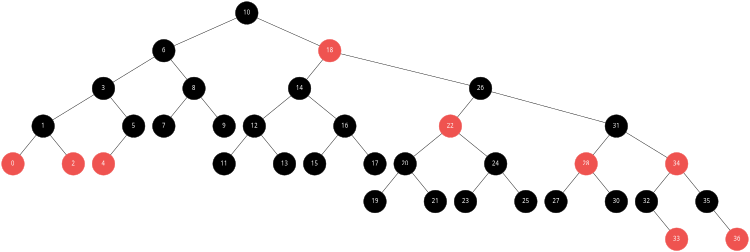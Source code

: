 digraph {
size="5,5"
	graph [fontname=InputMono]
	node [shape=circle]
	node [style=filled]
	node [color=black]
	node [fixedsize=true]
	node [height=0.75]
	node [width=0.75]
	node [fontcolor=white]
	node [fontname=InputMono]
	edge [arrowhead=none]
	edge [style=filled]
	edge [weight=10]
	edge [color=black]
	node [color=black]
	10
	edge [weight=10]
	edge [color=black]
	node [color=black]
	6
		10 -> 6
	edge [weight=100]
	edge [color=white]
	node [color=white]
	"[10"
		10 -> "[10"
	edge [weight=10]
	edge [color=black]
	node [color="#ef5350"]
	18
		10 -> 18
	edge [weight=10]
	edge [color=black]
	node [color=black]
	14
		18 -> 14
	edge [weight=100]
	edge [color=white]
	node [color=white]
	"[18"
		18 -> "[18"
	edge [weight=10]
	edge [color=black]
	node [color=black]
	26
		18 -> 26
	edge [weight=10]
	edge [color=black]
	node [color="#ef5350"]
	22
		26 -> 22
	edge [weight=100]
	edge [color=white]
	node [color=white]
	"[26"
		26 -> "[26"
	edge [weight=10]
	edge [color=black]
	node [color=black]
	31
		26 -> 31
	edge [weight=10]
	edge [color=black]
	node [color="#ef5350"]
	28
		31 -> 28
	edge [weight=100]
	edge [color=white]
	node [color=white]
	"[31"
		31 -> "[31"
	edge [weight=10]
	edge [color=black]
	node [color="#ef5350"]
	34
		31 -> 34
	edge [weight=10]
	edge [color=black]
	node [color=black]
	32
		34 -> 32
	edge [weight=100]
	edge [color=white]
	node [color=white]
	"[34"
		34 -> "[34"
	edge [weight=10]
	edge [color=black]
	node [color=black]
	35
		34 -> 35
	edge [weight=100]
	edge [color=white]
	node [color=white]
	"|35"
		35 -> "|35"
	edge [weight=10]
	edge [color=black]
	node [color="#ef5350"]
	36
		35 -> 36
	edge [weight=100]
	edge [color=white]
	node [color=white]
	"|32"
		32 -> "|32"
	edge [weight=10]
	edge [color=black]
	node [color="#ef5350"]
	33
		32 -> 33
	edge [weight=10]
	edge [color=black]
	node [color=black]
	27
		28 -> 27
	edge [weight=100]
	edge [color=white]
	node [color=white]
	"[28"
		28 -> "[28"
	edge [weight=10]
	edge [color=black]
	node [color=black]
	30
		28 -> 30
	edge [weight=10]
	edge [color=black]
	node [color=black]
	20
		22 -> 20
	edge [weight=100]
	edge [color=white]
	node [color=white]
	"[22"
		22 -> "[22"
	edge [weight=10]
	edge [color=black]
	node [color=black]
	24
		22 -> 24
	edge [weight=10]
	edge [color=black]
	node [color=black]
	23
		24 -> 23
	edge [weight=100]
	edge [color=white]
	node [color=white]
	"[24"
		24 -> "[24"
	edge [weight=10]
	edge [color=black]
	node [color=black]
	25
		24 -> 25
	edge [weight=10]
	edge [color=black]
	node [color=black]
	19
		20 -> 19
	edge [weight=100]
	edge [color=white]
	node [color=white]
	"[20"
		20 -> "[20"
	edge [weight=10]
	edge [color=black]
	node [color=black]
	21
		20 -> 21
	edge [weight=10]
	edge [color=black]
	node [color=black]
	12
		14 -> 12
	edge [weight=100]
	edge [color=white]
	node [color=white]
	"[14"
		14 -> "[14"
	edge [weight=10]
	edge [color=black]
	node [color=black]
	16
		14 -> 16
	edge [weight=10]
	edge [color=black]
	node [color=black]
	15
		16 -> 15
	edge [weight=100]
	edge [color=white]
	node [color=white]
	"[16"
		16 -> "[16"
	edge [weight=10]
	edge [color=black]
	node [color=black]
	17
		16 -> 17
	edge [weight=10]
	edge [color=black]
	node [color=black]
	11
		12 -> 11
	edge [weight=100]
	edge [color=white]
	node [color=white]
	"[12"
		12 -> "[12"
	edge [weight=10]
	edge [color=black]
	node [color=black]
	13
		12 -> 13
	edge [weight=10]
	edge [color=black]
	node [color=black]
	3
		6 -> 3
	edge [weight=100]
	edge [color=white]
	node [color=white]
	"[6"
		6 -> "[6"
	edge [weight=10]
	edge [color=black]
	node [color=black]
	8
		6 -> 8
	edge [weight=10]
	edge [color=black]
	node [color=black]
	7
		8 -> 7
	edge [weight=100]
	edge [color=white]
	node [color=white]
	"[8"
		8 -> "[8"
	edge [weight=10]
	edge [color=black]
	node [color=black]
	9
		8 -> 9
	edge [weight=10]
	edge [color=black]
	node [color=black]
	1
		3 -> 1
	edge [weight=100]
	edge [color=white]
	node [color=white]
	"[3"
		3 -> "[3"
	edge [weight=10]
	edge [color=black]
	node [color=black]
	5
		3 -> 5
	edge [weight=10]
	edge [color=black]
	node [color="#ef5350"]
	4
		5 -> 4
	edge [weight=100]
	edge [color=white]
	node [color=white]
	"]5"
		5 -> "]5"
	edge [weight=10]
	edge [color=black]
	node [color="#ef5350"]
	0
		1 -> 0
	edge [weight=100]
	edge [color=white]
	node [color=white]
	"[1"
		1 -> "[1"
	edge [weight=10]
	edge [color=black]
	node [color="#ef5350"]
	2
		1 -> 2
}